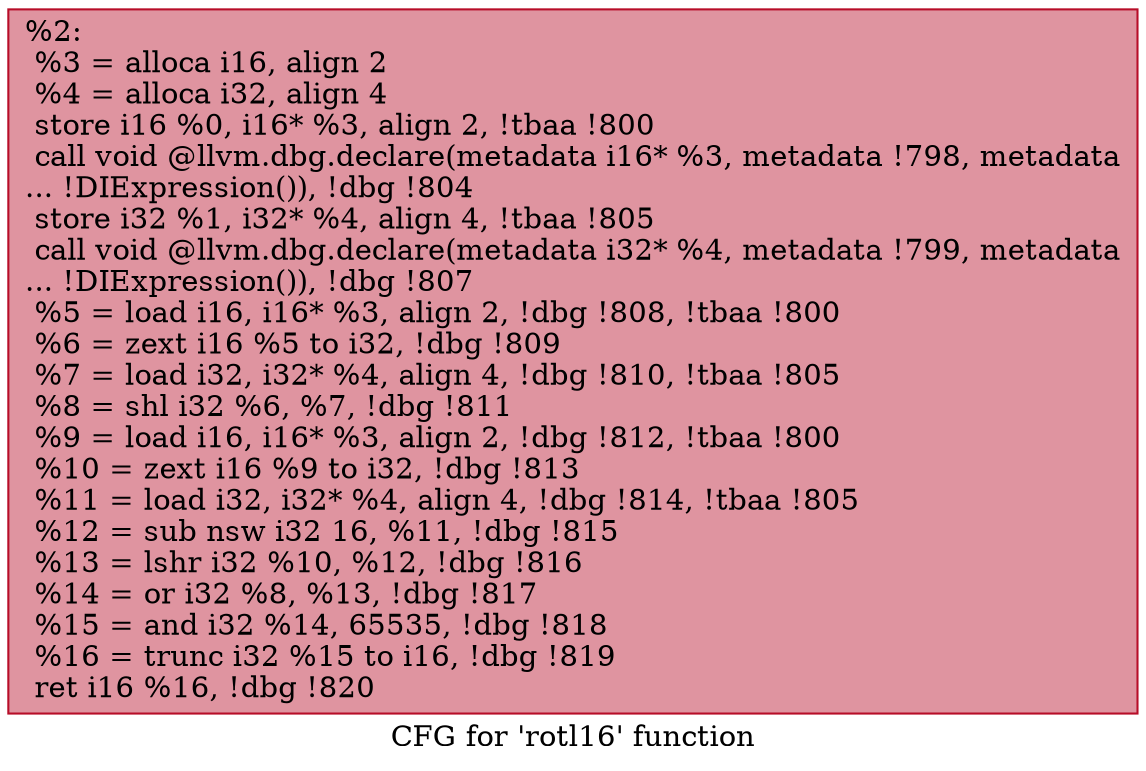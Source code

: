 digraph "CFG for 'rotl16' function" {
	label="CFG for 'rotl16' function";

	Node0x1b310e0 [shape=record,color="#b70d28ff", style=filled, fillcolor="#b70d2870",label="{%2:\l  %3 = alloca i16, align 2\l  %4 = alloca i32, align 4\l  store i16 %0, i16* %3, align 2, !tbaa !800\l  call void @llvm.dbg.declare(metadata i16* %3, metadata !798, metadata\l... !DIExpression()), !dbg !804\l  store i32 %1, i32* %4, align 4, !tbaa !805\l  call void @llvm.dbg.declare(metadata i32* %4, metadata !799, metadata\l... !DIExpression()), !dbg !807\l  %5 = load i16, i16* %3, align 2, !dbg !808, !tbaa !800\l  %6 = zext i16 %5 to i32, !dbg !809\l  %7 = load i32, i32* %4, align 4, !dbg !810, !tbaa !805\l  %8 = shl i32 %6, %7, !dbg !811\l  %9 = load i16, i16* %3, align 2, !dbg !812, !tbaa !800\l  %10 = zext i16 %9 to i32, !dbg !813\l  %11 = load i32, i32* %4, align 4, !dbg !814, !tbaa !805\l  %12 = sub nsw i32 16, %11, !dbg !815\l  %13 = lshr i32 %10, %12, !dbg !816\l  %14 = or i32 %8, %13, !dbg !817\l  %15 = and i32 %14, 65535, !dbg !818\l  %16 = trunc i32 %15 to i16, !dbg !819\l  ret i16 %16, !dbg !820\l}"];
}
